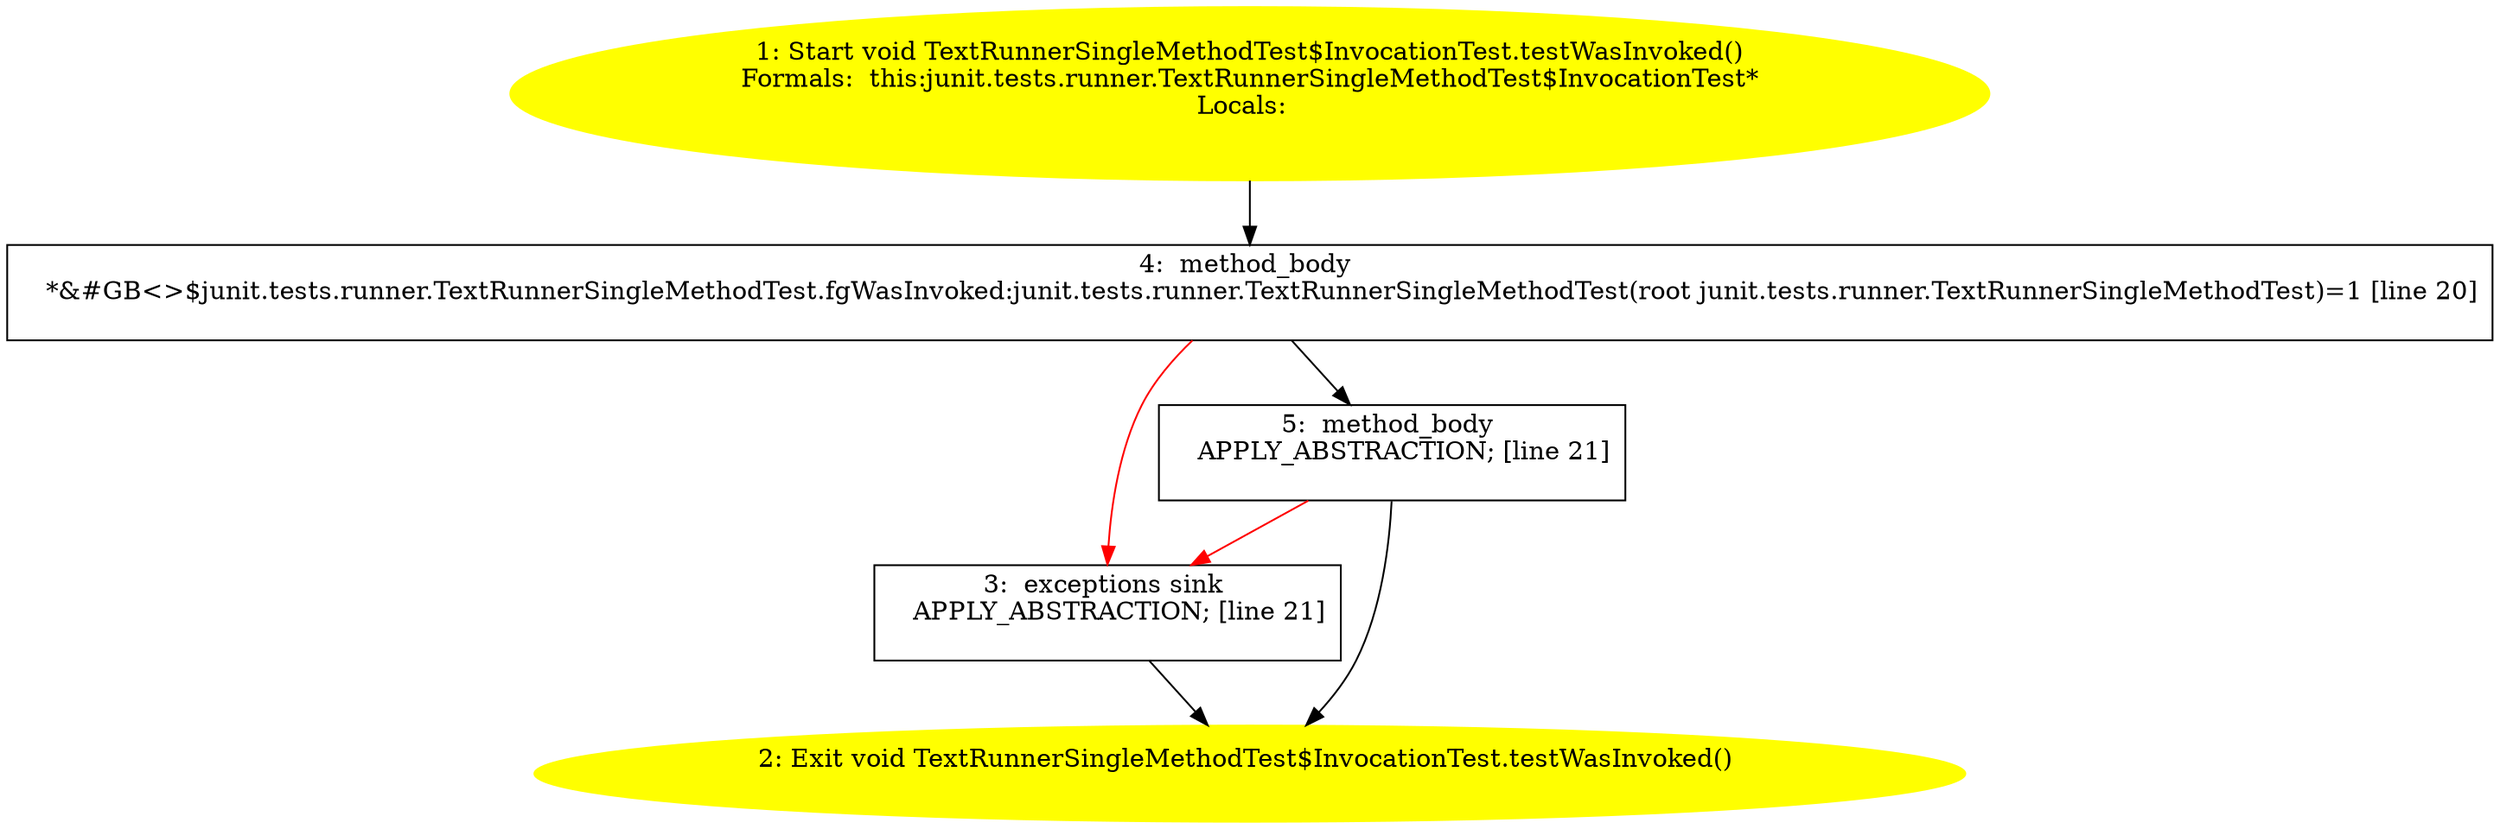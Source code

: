 /* @generated */
digraph cfg {
"junit.tests.runner.TextRunnerSingleMethodTest$InvocationTest.testWasInvoked():void.bcb12bf12c6ff50fa505ec694055e6e1_1" [label="1: Start void TextRunnerSingleMethodTest$InvocationTest.testWasInvoked()\nFormals:  this:junit.tests.runner.TextRunnerSingleMethodTest$InvocationTest*\nLocals:  \n  " color=yellow style=filled]
	

	 "junit.tests.runner.TextRunnerSingleMethodTest$InvocationTest.testWasInvoked():void.bcb12bf12c6ff50fa505ec694055e6e1_1" -> "junit.tests.runner.TextRunnerSingleMethodTest$InvocationTest.testWasInvoked():void.bcb12bf12c6ff50fa505ec694055e6e1_4" ;
"junit.tests.runner.TextRunnerSingleMethodTest$InvocationTest.testWasInvoked():void.bcb12bf12c6ff50fa505ec694055e6e1_2" [label="2: Exit void TextRunnerSingleMethodTest$InvocationTest.testWasInvoked() \n  " color=yellow style=filled]
	

"junit.tests.runner.TextRunnerSingleMethodTest$InvocationTest.testWasInvoked():void.bcb12bf12c6ff50fa505ec694055e6e1_3" [label="3:  exceptions sink \n   APPLY_ABSTRACTION; [line 21]\n " shape="box"]
	

	 "junit.tests.runner.TextRunnerSingleMethodTest$InvocationTest.testWasInvoked():void.bcb12bf12c6ff50fa505ec694055e6e1_3" -> "junit.tests.runner.TextRunnerSingleMethodTest$InvocationTest.testWasInvoked():void.bcb12bf12c6ff50fa505ec694055e6e1_2" ;
"junit.tests.runner.TextRunnerSingleMethodTest$InvocationTest.testWasInvoked():void.bcb12bf12c6ff50fa505ec694055e6e1_4" [label="4:  method_body \n   *&#GB<>$junit.tests.runner.TextRunnerSingleMethodTest.fgWasInvoked:junit.tests.runner.TextRunnerSingleMethodTest(root junit.tests.runner.TextRunnerSingleMethodTest)=1 [line 20]\n " shape="box"]
	

	 "junit.tests.runner.TextRunnerSingleMethodTest$InvocationTest.testWasInvoked():void.bcb12bf12c6ff50fa505ec694055e6e1_4" -> "junit.tests.runner.TextRunnerSingleMethodTest$InvocationTest.testWasInvoked():void.bcb12bf12c6ff50fa505ec694055e6e1_5" ;
	 "junit.tests.runner.TextRunnerSingleMethodTest$InvocationTest.testWasInvoked():void.bcb12bf12c6ff50fa505ec694055e6e1_4" -> "junit.tests.runner.TextRunnerSingleMethodTest$InvocationTest.testWasInvoked():void.bcb12bf12c6ff50fa505ec694055e6e1_3" [color="red" ];
"junit.tests.runner.TextRunnerSingleMethodTest$InvocationTest.testWasInvoked():void.bcb12bf12c6ff50fa505ec694055e6e1_5" [label="5:  method_body \n   APPLY_ABSTRACTION; [line 21]\n " shape="box"]
	

	 "junit.tests.runner.TextRunnerSingleMethodTest$InvocationTest.testWasInvoked():void.bcb12bf12c6ff50fa505ec694055e6e1_5" -> "junit.tests.runner.TextRunnerSingleMethodTest$InvocationTest.testWasInvoked():void.bcb12bf12c6ff50fa505ec694055e6e1_2" ;
	 "junit.tests.runner.TextRunnerSingleMethodTest$InvocationTest.testWasInvoked():void.bcb12bf12c6ff50fa505ec694055e6e1_5" -> "junit.tests.runner.TextRunnerSingleMethodTest$InvocationTest.testWasInvoked():void.bcb12bf12c6ff50fa505ec694055e6e1_3" [color="red" ];
}
